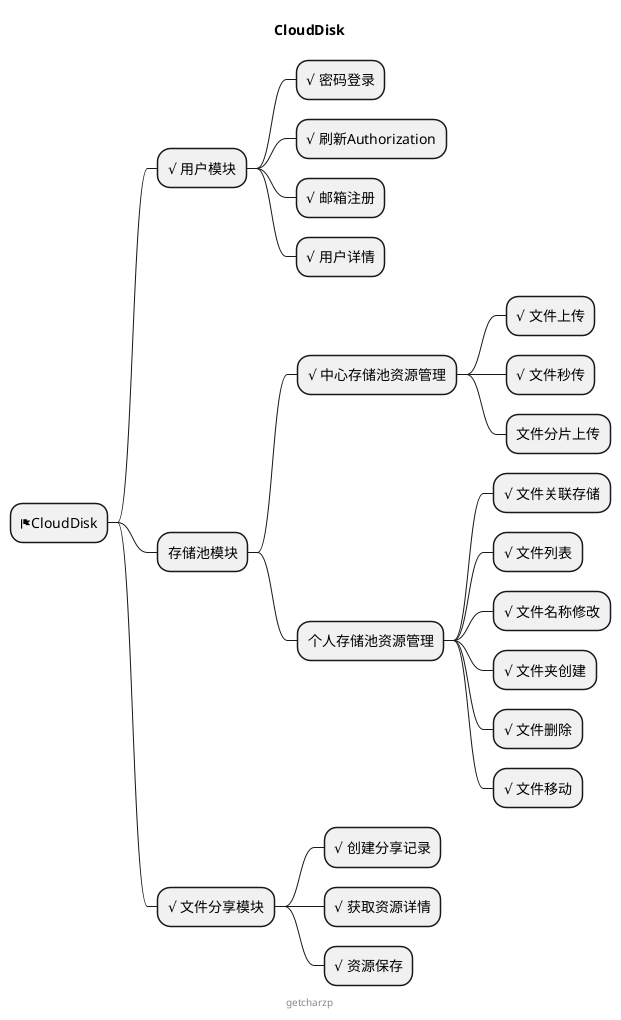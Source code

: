 @startmindmap

title CloudDisk

* <&flag>CloudDisk
** √ 用户模块
*** √ 密码登录
*** √ 刷新Authorization
*** √ 邮箱注册
*** √ 用户详情
** 存储池模块
*** √ 中心存储池资源管理
**** √ 文件上传
**** √ 文件秒传
**** 文件分片上传
*** 个人存储池资源管理
**** √ 文件关联存储
**** √ 文件列表
**** √ 文件名称修改
**** √ 文件夹创建
**** √ 文件删除
**** √ 文件移动
** √ 文件分享模块
*** √ 创建分享记录
*** √ 获取资源详情
*** √ 资源保存

center footer getcharzp

@endmindmap
